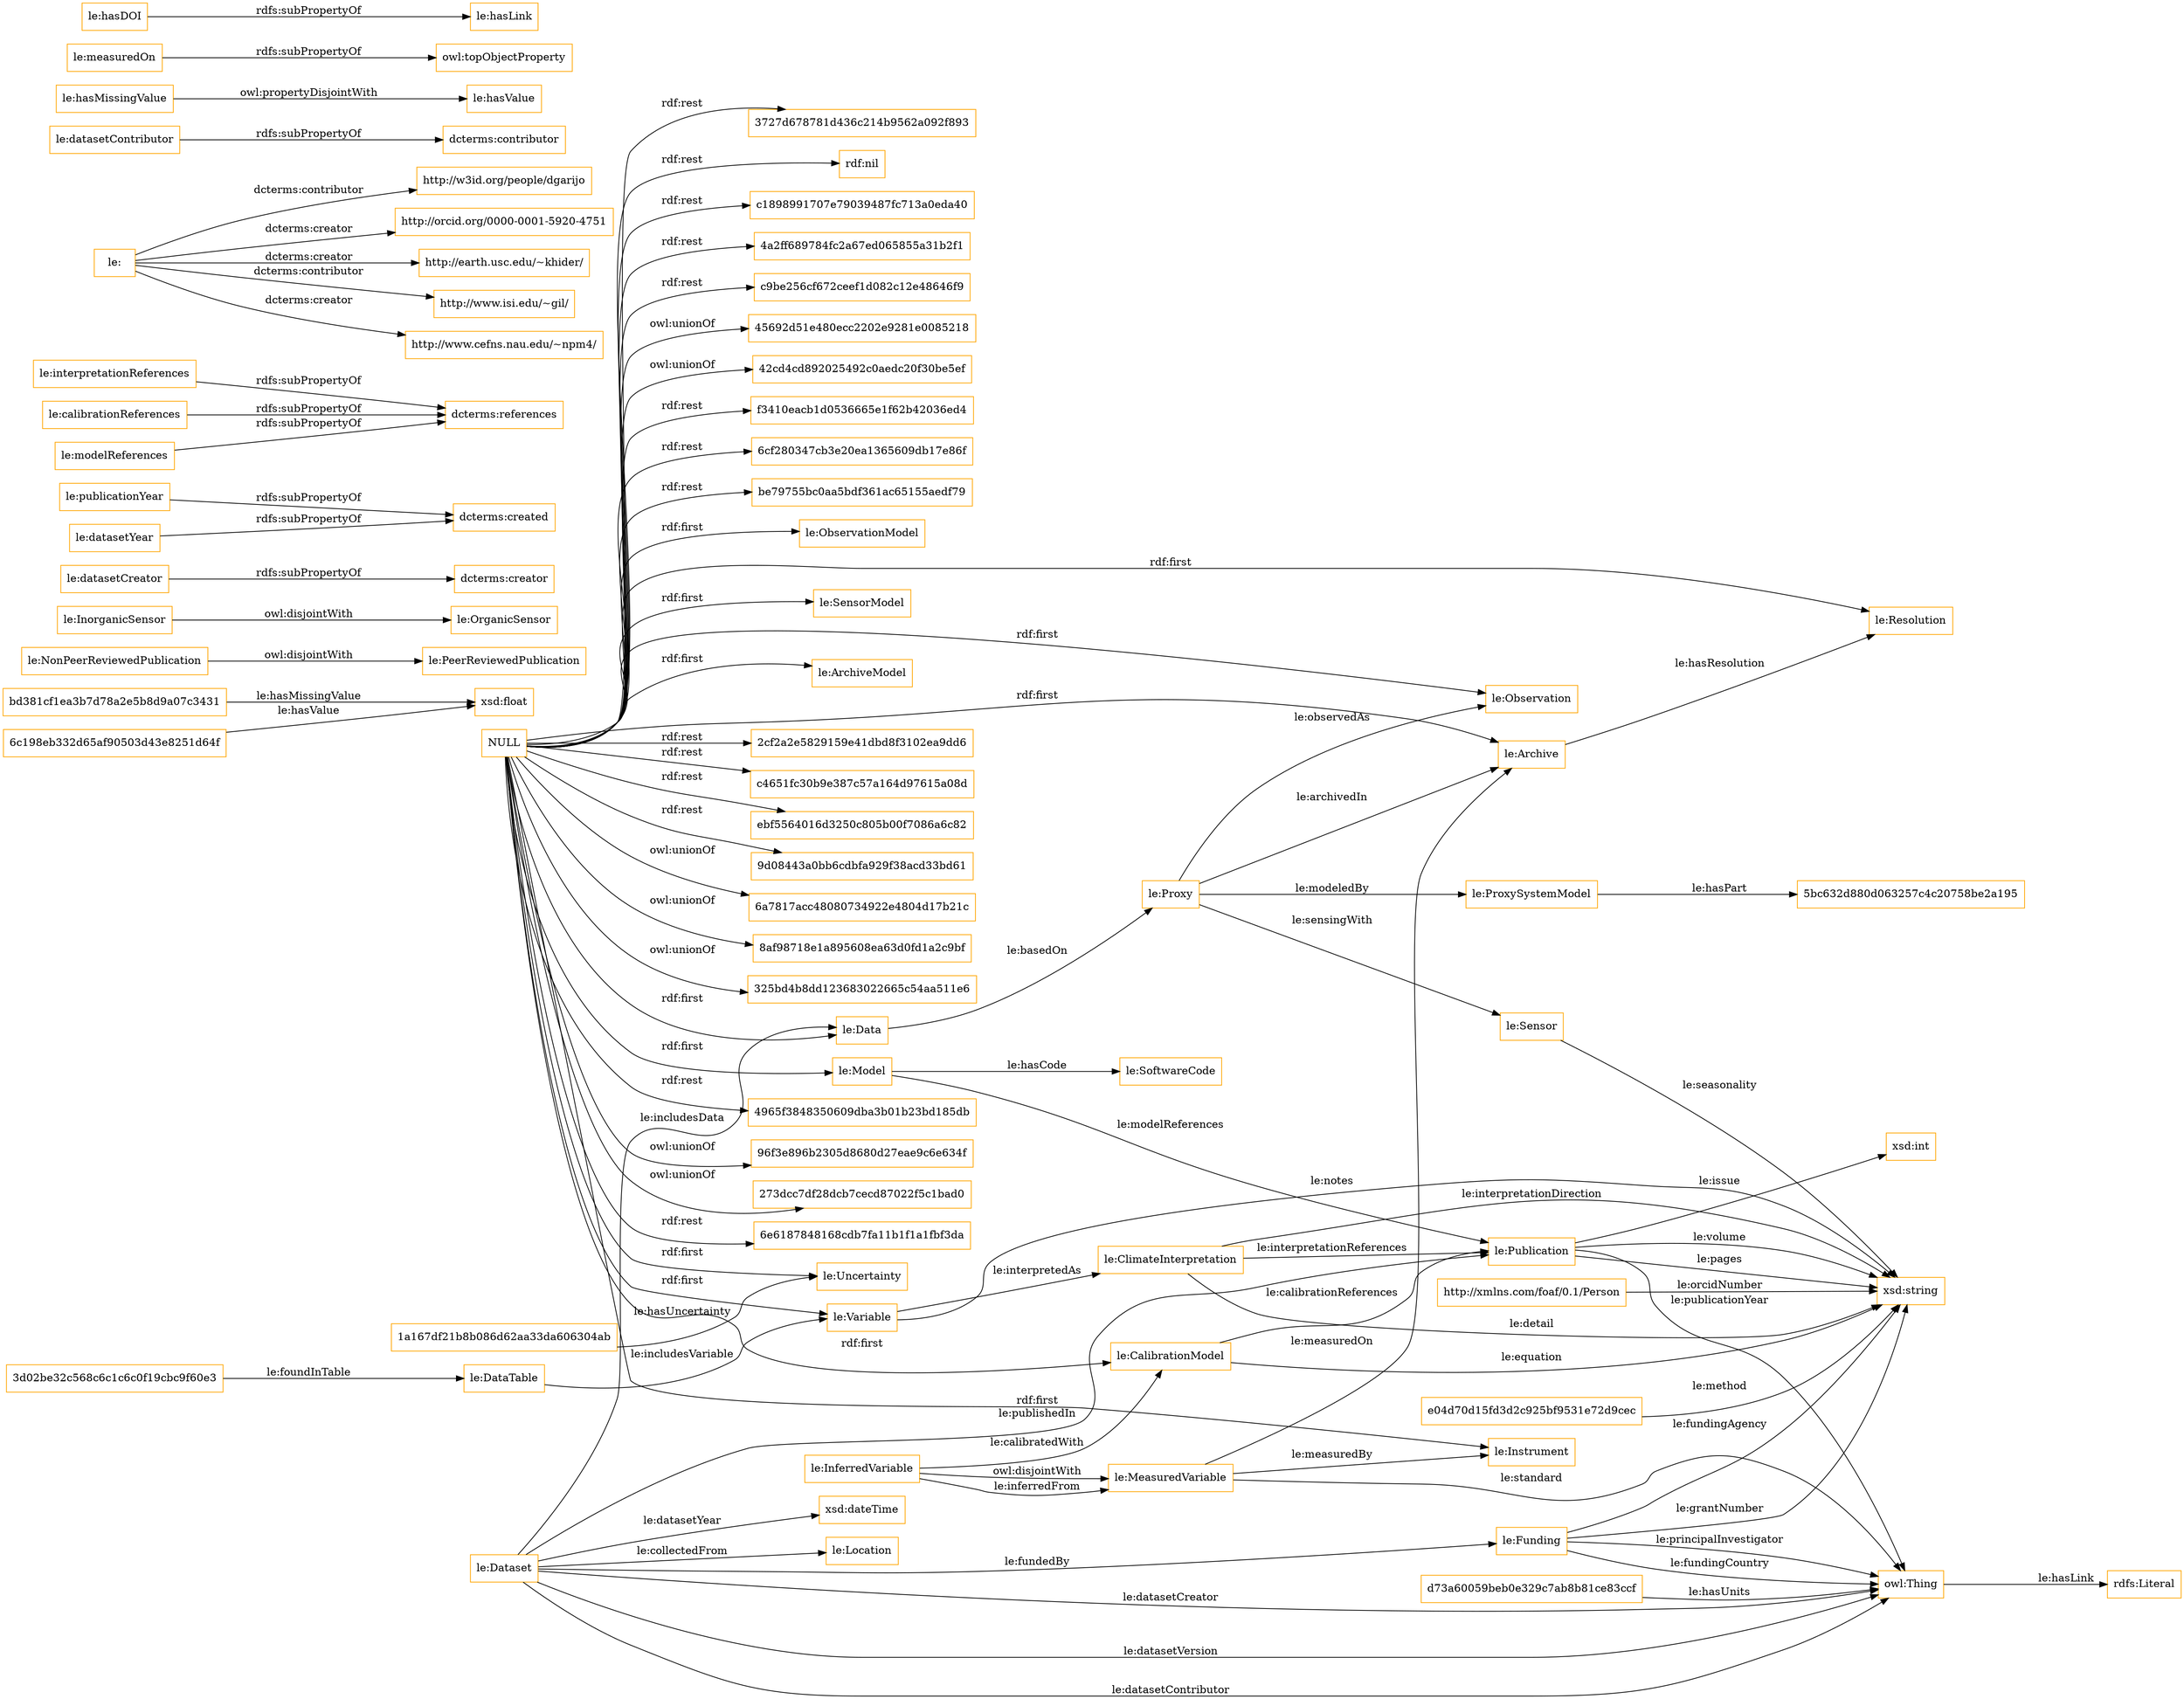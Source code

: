 digraph ar2dtool_diagram { 
rankdir=LR;
size="1501"
node [shape = rectangle, color="orange"]; "le:Proxy" "bd381cf1ea3b7d78a2e5b8d9a07c3431" "le:ObservationModel" "e04d70d15fd3d2c925bf9531e72d9cec" "le:NonPeerReviewedPublication" "le:Archive" "3d02be32c568c6c1c6c0f19cbc9f60e3" "le:OrganicSensor" "6c198eb332d65af90503d43e8251d64f" "le:SensorModel" "le:Uncertainty" "le:Variable" "le:Model" "le:PeerReviewedPublication" "le:Location" "le:InferredVariable" "le:Funding" "le:InorganicSensor" "http://xmlns.com/foaf/0.1/Person" "le:Publication" "le:Dataset" "le:Instrument" "le:SoftwareCode" "le:ClimateInterpretation" "5bc632d880d063257c4c20758be2a195" "le:ArchiveModel" "le:DataTable" "le:ProxySystemModel" "le:CalibrationModel" "le:MeasuredVariable" "d73a60059beb0e329c7ab8b81ce83ccf" "le:Resolution" "le:Sensor" "le:Observation" "1a167df21b8b086d62aa33da606304ab" "le:Data" ; /*classes style*/
	"le:datasetCreator" -> "dcterms:creator" [ label = "rdfs:subPropertyOf" ];
	"le:publicationYear" -> "dcterms:created" [ label = "rdfs:subPropertyOf" ];
	"le:interpretationReferences" -> "dcterms:references" [ label = "rdfs:subPropertyOf" ];
	"le:" -> "http://w3id.org/people/dgarijo" [ label = "dcterms:contributor" ];
	"le:" -> "http://orcid.org/0000-0001-5920-4751" [ label = "dcterms:creator" ];
	"le:" -> "http://earth.usc.edu/~khider/" [ label = "dcterms:creator" ];
	"le:" -> "http://www.isi.edu/~gil/" [ label = "dcterms:contributor" ];
	"le:" -> "http://www.cefns.nau.edu/~npm4/" [ label = "dcterms:creator" ];
	"le:InferredVariable" -> "le:MeasuredVariable" [ label = "owl:disjointWith" ];
	"le:datasetYear" -> "dcterms:created" [ label = "rdfs:subPropertyOf" ];
	"le:InorganicSensor" -> "le:OrganicSensor" [ label = "owl:disjointWith" ];
	"NULL" -> "2cf2a2e5829159e41dbd8f3102ea9dd6" [ label = "rdf:rest" ];
	"NULL" -> "le:ObservationModel" [ label = "rdf:first" ];
	"NULL" -> "c4651fc30b9e387c57a164d97615a08d" [ label = "rdf:rest" ];
	"NULL" -> "ebf5564016d3250c805b00f7086a6c82" [ label = "rdf:rest" ];
	"NULL" -> "le:Archive" [ label = "rdf:first" ];
	"NULL" -> "9d08443a0bb6cdbfa929f38acd33bd61" [ label = "rdf:rest" ];
	"NULL" -> "6a7817acc48080734922e4804d17b21c" [ label = "owl:unionOf" ];
	"NULL" -> "8af98718e1a895608ea63d0fd1a2c9bf" [ label = "owl:unionOf" ];
	"NULL" -> "325bd4b8dd123683022665c54aa511e6" [ label = "owl:unionOf" ];
	"NULL" -> "le:Resolution" [ label = "rdf:first" ];
	"NULL" -> "4965f3848350609dba3b01b23bd185db" [ label = "rdf:rest" ];
	"NULL" -> "96f3e896b2305d8680d27eae9c6e634f" [ label = "owl:unionOf" ];
	"NULL" -> "273dcc7df28dcb7cecd87022f5c1bad0" [ label = "owl:unionOf" ];
	"NULL" -> "6e6187848168cdb7fa11b1f1a1fbf3da" [ label = "rdf:rest" ];
	"NULL" -> "3727d678781d436c214b9562a092f893" [ label = "rdf:rest" ];
	"NULL" -> "le:Observation" [ label = "rdf:first" ];
	"NULL" -> "le:Variable" [ label = "rdf:first" ];
	"NULL" -> "rdf:nil" [ label = "rdf:rest" ];
	"NULL" -> "le:Data" [ label = "rdf:first" ];
	"NULL" -> "c1898991707e79039487fc713a0eda40" [ label = "rdf:rest" ];
	"NULL" -> "le:SensorModel" [ label = "rdf:first" ];
	"NULL" -> "4a2ff689784fc2a67ed065855a31b2f1" [ label = "rdf:rest" ];
	"NULL" -> "c9be256cf672ceef1d082c12e48646f9" [ label = "rdf:rest" ];
	"NULL" -> "45692d51e480ecc2202e9281e0085218" [ label = "owl:unionOf" ];
	"NULL" -> "le:Uncertainty" [ label = "rdf:first" ];
	"NULL" -> "le:Instrument" [ label = "rdf:first" ];
	"NULL" -> "42cd4cd892025492c0aedc20f30be5ef" [ label = "owl:unionOf" ];
	"NULL" -> "le:Model" [ label = "rdf:first" ];
	"NULL" -> "f3410eacb1d0536665e1f62b42036ed4" [ label = "rdf:rest" ];
	"NULL" -> "6cf280347cb3e20ea1365609db17e86f" [ label = "rdf:rest" ];
	"NULL" -> "be79755bc0aa5bdf361ac65155aedf79" [ label = "rdf:rest" ];
	"NULL" -> "le:CalibrationModel" [ label = "rdf:first" ];
	"NULL" -> "le:ArchiveModel" [ label = "rdf:first" ];
	"le:datasetContributor" -> "dcterms:contributor" [ label = "rdfs:subPropertyOf" ];
	"le:calibrationReferences" -> "dcterms:references" [ label = "rdfs:subPropertyOf" ];
	"le:hasMissingValue" -> "le:hasValue" [ label = "owl:propertyDisjointWith" ];
	"le:NonPeerReviewedPublication" -> "le:PeerReviewedPublication" [ label = "owl:disjointWith" ];
	"le:measuredOn" -> "owl:topObjectProperty" [ label = "rdfs:subPropertyOf" ];
	"le:hasDOI" -> "le:hasLink" [ label = "rdfs:subPropertyOf" ];
	"le:modelReferences" -> "dcterms:references" [ label = "rdfs:subPropertyOf" ];
	"le:Publication" -> "xsd:string" [ label = "le:pages" ];
	"1a167df21b8b086d62aa33da606304ab" -> "le:Uncertainty" [ label = "le:hasUncertainty" ];
	"le:Publication" -> "xsd:string" [ label = "le:volume" ];
	"le:Dataset" -> "owl:Thing" [ label = "le:datasetCreator" ];
	"le:InferredVariable" -> "le:CalibrationModel" [ label = "le:calibratedWith" ];
	"le:Model" -> "le:Publication" [ label = "le:modelReferences" ];
	"le:Dataset" -> "xsd:dateTime" [ label = "le:datasetYear" ];
	"6c198eb332d65af90503d43e8251d64f" -> "xsd:float" [ label = "le:hasValue" ];
	"le:ClimateInterpretation" -> "xsd:string" [ label = "le:detail" ];
	"le:Dataset" -> "le:Data" [ label = "le:includesData" ];
	"le:Dataset" -> "le:Funding" [ label = "le:fundedBy" ];
	"le:Proxy" -> "le:Observation" [ label = "le:observedAs" ];
	"le:MeasuredVariable" -> "le:Archive" [ label = "le:measuredOn" ];
	"le:Publication" -> "owl:Thing" [ label = "le:publicationYear" ];
	"le:Funding" -> "owl:Thing" [ label = "le:fundingCountry" ];
	"bd381cf1ea3b7d78a2e5b8d9a07c3431" -> "xsd:float" [ label = "le:hasMissingValue" ];
	"le:ProxySystemModel" -> "5bc632d880d063257c4c20758be2a195" [ label = "le:hasPart" ];
	"le:ClimateInterpretation" -> "xsd:string" [ label = "le:interpretationDirection" ];
	"le:Dataset" -> "le:Location" [ label = "le:collectedFrom" ];
	"le:MeasuredVariable" -> "owl:Thing" [ label = "le:standard" ];
	"le:Data" -> "le:Proxy" [ label = "le:basedOn" ];
	"le:Archive" -> "le:Resolution" [ label = "le:hasResolution" ];
	"le:Dataset" -> "owl:Thing" [ label = "le:datasetVersion" ];
	"owl:Thing" -> "rdfs:Literal" [ label = "le:hasLink" ];
	"http://xmlns.com/foaf/0.1/Person" -> "xsd:string" [ label = "le:orcidNumber" ];
	"le:Proxy" -> "le:Archive" [ label = "le:archivedIn" ];
	"3d02be32c568c6c1c6c0f19cbc9f60e3" -> "le:DataTable" [ label = "le:foundInTable" ];
	"e04d70d15fd3d2c925bf9531e72d9cec" -> "xsd:string" [ label = "le:method" ];
	"le:DataTable" -> "le:Variable" [ label = "le:includesVariable" ];
	"le:Dataset" -> "owl:Thing" [ label = "le:datasetContributor" ];
	"le:Variable" -> "xsd:string" [ label = "le:notes" ];
	"le:CalibrationModel" -> "xsd:string" [ label = "le:equation" ];
	"le:Sensor" -> "xsd:string" [ label = "le:seasonality" ];
	"le:Funding" -> "owl:Thing" [ label = "le:principalInvestigator" ];
	"le:Model" -> "le:SoftwareCode" [ label = "le:hasCode" ];
	"le:Proxy" -> "le:Sensor" [ label = "le:sensingWith" ];
	"le:CalibrationModel" -> "le:Publication" [ label = "le:calibrationReferences" ];
	"le:Dataset" -> "le:Publication" [ label = "le:publishedIn" ];
	"le:Publication" -> "xsd:int" [ label = "le:issue" ];
	"le:InferredVariable" -> "le:MeasuredVariable" [ label = "le:inferredFrom" ];
	"le:Funding" -> "xsd:string" [ label = "le:fundingAgency" ];
	"d73a60059beb0e329c7ab8b81ce83ccf" -> "owl:Thing" [ label = "le:hasUnits" ];
	"le:Proxy" -> "le:ProxySystemModel" [ label = "le:modeledBy" ];
	"le:Variable" -> "le:ClimateInterpretation" [ label = "le:interpretedAs" ];
	"le:Funding" -> "xsd:string" [ label = "le:grantNumber" ];
	"le:ClimateInterpretation" -> "le:Publication" [ label = "le:interpretationReferences" ];
	"le:MeasuredVariable" -> "le:Instrument" [ label = "le:measuredBy" ];

}
